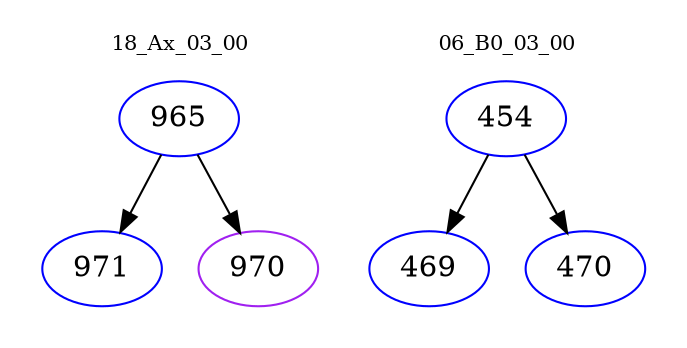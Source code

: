 digraph{
subgraph cluster_0 {
color = white
label = "18_Ax_03_00";
fontsize=10;
T0_965 [label="965", color="blue"]
T0_965 -> T0_971 [color="black"]
T0_971 [label="971", color="blue"]
T0_965 -> T0_970 [color="black"]
T0_970 [label="970", color="purple"]
}
subgraph cluster_1 {
color = white
label = "06_B0_03_00";
fontsize=10;
T1_454 [label="454", color="blue"]
T1_454 -> T1_469 [color="black"]
T1_469 [label="469", color="blue"]
T1_454 -> T1_470 [color="black"]
T1_470 [label="470", color="blue"]
}
}
